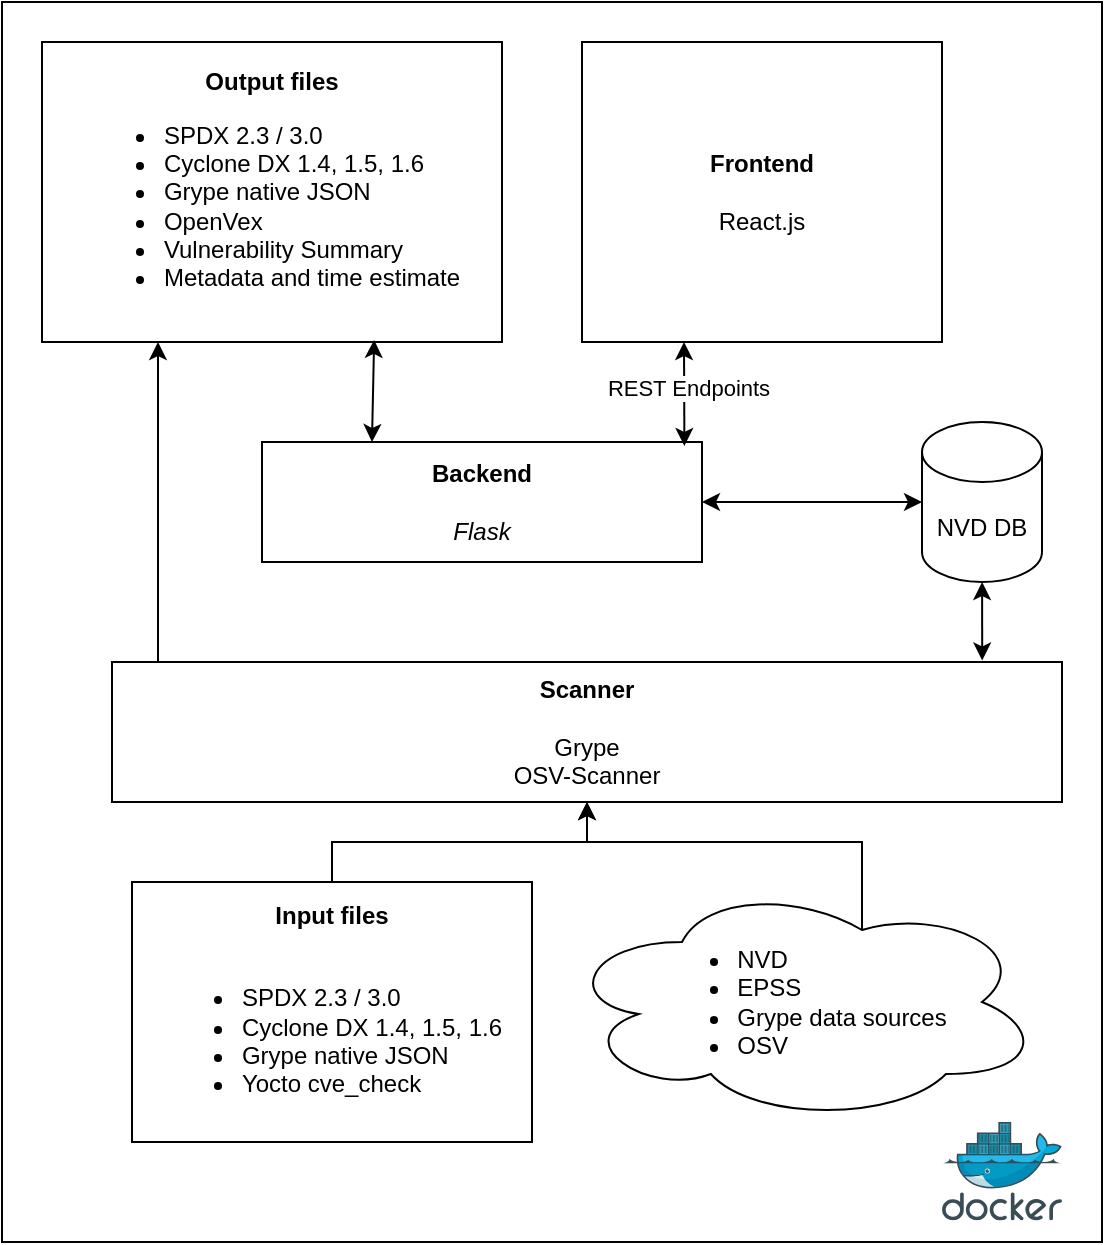 <mxfile version="28.0.7">
  <diagram name="Page-1" id="O9cZnakMPCCxKbCnEHig">
    <mxGraphModel dx="1360" dy="795" grid="1" gridSize="10" guides="1" tooltips="1" connect="1" arrows="1" fold="1" page="1" pageScale="1" pageWidth="827" pageHeight="1169" math="0" shadow="0">
      <root>
        <mxCell id="0" />
        <mxCell id="1" parent="0" />
        <mxCell id="w04VrdfiPO-MdQNM-RxS-25" value="" style="rounded=0;whiteSpace=wrap;html=1;" parent="1" vertex="1">
          <mxGeometry x="160" y="170" width="550" height="620" as="geometry" />
        </mxCell>
        <mxCell id="yyFtugxNB-FQNH4gExrw-10" style="edgeStyle=orthogonalEdgeStyle;rounded=0;orthogonalLoop=1;jettySize=auto;html=1;" parent="1" source="Vgy7d_6snQaTO5vtcXRp-3" target="w04VrdfiPO-MdQNM-RxS-10" edge="1">
          <mxGeometry relative="1" as="geometry" />
        </mxCell>
        <mxCell id="Vgy7d_6snQaTO5vtcXRp-3" value="&lt;b&gt;Input files&lt;/b&gt;&lt;div&gt;&lt;br&gt;&lt;/div&gt;&lt;div align=&quot;left&quot;&gt;&lt;ul&gt;&lt;li&gt;SPDX 2.3 / 3.0&lt;/li&gt;&lt;li&gt;Cyclone DX 1.4, 1.5, 1.6&lt;/li&gt;&lt;li&gt;Grype native JSON&lt;/li&gt;&lt;li&gt;Yocto cve_check&lt;/li&gt;&lt;/ul&gt;&lt;/div&gt;" style="rounded=0;whiteSpace=wrap;html=1;" parent="1" vertex="1">
          <mxGeometry x="225" y="610" width="200" height="130" as="geometry" />
        </mxCell>
        <mxCell id="Vgy7d_6snQaTO5vtcXRp-13" value="&lt;b&gt;Output files&lt;/b&gt;&lt;div&gt;&lt;div align=&quot;left&quot;&gt;&lt;ul&gt;&lt;li&gt;&lt;div&gt;SPDX 2.3 / 3.0&lt;/div&gt;&lt;/li&gt;&lt;li&gt;&lt;div&gt;Cyclone DX 1.4, 1.5, 1.6&lt;/div&gt;&lt;/li&gt;&lt;li&gt;&lt;div&gt;Grype native JSON&lt;/div&gt;&lt;/li&gt;&lt;li&gt;OpenVex&lt;/li&gt;&lt;li&gt;Vulnerability Summary&lt;/li&gt;&lt;li&gt;Metadata and time estimate&lt;/li&gt;&lt;/ul&gt;&lt;/div&gt;&lt;/div&gt;" style="rounded=0;whiteSpace=wrap;html=1;" parent="1" vertex="1">
          <mxGeometry x="180" y="190" width="230" height="150" as="geometry" />
        </mxCell>
        <mxCell id="w04VrdfiPO-MdQNM-RxS-1" value="&lt;div&gt;&lt;b&gt;Backend&lt;/b&gt;&lt;/div&gt;&lt;div&gt;&lt;b&gt;&lt;br&gt;&lt;/b&gt;&lt;/div&gt;&lt;i&gt;Flask&lt;/i&gt;" style="rounded=0;whiteSpace=wrap;html=1;" parent="1" vertex="1">
          <mxGeometry x="290" y="390" width="220" height="60" as="geometry" />
        </mxCell>
        <mxCell id="w04VrdfiPO-MdQNM-RxS-2" value="&lt;div&gt;&lt;b&gt;Frontend&lt;/b&gt;&lt;/div&gt;&lt;div&gt;&lt;b&gt;&lt;br&gt;&lt;/b&gt;&lt;/div&gt;React.js" style="rounded=0;whiteSpace=wrap;html=1;" parent="1" vertex="1">
          <mxGeometry x="450" y="190" width="180" height="150" as="geometry" />
        </mxCell>
        <mxCell id="w04VrdfiPO-MdQNM-RxS-3" value="" style="endArrow=classic;startArrow=classic;html=1;rounded=0;exitX=0.96;exitY=0.033;exitDx=0;exitDy=0;exitPerimeter=0;" parent="1" edge="1" source="w04VrdfiPO-MdQNM-RxS-1">
          <mxGeometry width="50" height="50" relative="1" as="geometry">
            <mxPoint x="500.0" y="390" as="sourcePoint" />
            <mxPoint x="501" y="340" as="targetPoint" />
          </mxGeometry>
        </mxCell>
        <mxCell id="w04VrdfiPO-MdQNM-RxS-4" value="REST Endpoints" style="edgeLabel;html=1;align=center;verticalAlign=middle;resizable=0;points=[];" parent="w04VrdfiPO-MdQNM-RxS-3" vertex="1" connectable="0">
          <mxGeometry x="0.14" y="-2" relative="1" as="geometry">
            <mxPoint as="offset" />
          </mxGeometry>
        </mxCell>
        <mxCell id="yyFtugxNB-FQNH4gExrw-12" style="edgeStyle=orthogonalEdgeStyle;rounded=0;orthogonalLoop=1;jettySize=auto;html=1;entryX=0.25;entryY=1;entryDx=0;entryDy=0;" parent="1" edge="1" target="Vgy7d_6snQaTO5vtcXRp-13">
          <mxGeometry relative="1" as="geometry">
            <mxPoint x="230" y="500" as="sourcePoint" />
            <mxPoint x="230" y="320" as="targetPoint" />
            <Array as="points">
              <mxPoint x="238" y="500" />
              <mxPoint x="238" y="340" />
            </Array>
          </mxGeometry>
        </mxCell>
        <mxCell id="w04VrdfiPO-MdQNM-RxS-10" value="&lt;b&gt;Scanner&lt;/b&gt;&lt;br&gt;&lt;br&gt;Grype&lt;br&gt;OSV-Scanner" style="rounded=0;whiteSpace=wrap;html=1;" parent="1" vertex="1">
          <mxGeometry x="215" y="500" width="475" height="70" as="geometry" />
        </mxCell>
        <mxCell id="yyFtugxNB-FQNH4gExrw-11" style="edgeStyle=orthogonalEdgeStyle;rounded=0;orthogonalLoop=1;jettySize=auto;html=1;exitX=0.625;exitY=0.2;exitDx=0;exitDy=0;exitPerimeter=0;" parent="1" source="w04VrdfiPO-MdQNM-RxS-19" target="w04VrdfiPO-MdQNM-RxS-10" edge="1">
          <mxGeometry relative="1" as="geometry" />
        </mxCell>
        <mxCell id="w04VrdfiPO-MdQNM-RxS-19" value="&lt;div align=&quot;left&quot;&gt;&lt;ul&gt;&lt;li&gt;NVD&lt;/li&gt;&lt;li&gt;EPSS&lt;/li&gt;&lt;li&gt;Grype data sources&lt;/li&gt;&lt;li&gt;OSV&lt;/li&gt;&lt;/ul&gt;&lt;/div&gt;" style="ellipse;shape=cloud;whiteSpace=wrap;html=1;" parent="1" vertex="1">
          <mxGeometry x="440" y="610" width="240" height="120" as="geometry" />
        </mxCell>
        <mxCell id="w04VrdfiPO-MdQNM-RxS-26" value="" style="image;sketch=0;aspect=fixed;html=1;points=[];align=center;fontSize=12;image=img/lib/mscae/Docker.svg;" parent="1" vertex="1">
          <mxGeometry x="630" y="730" width="60" height="49.2" as="geometry" />
        </mxCell>
        <mxCell id="ymnyfKszE4n6buurgdqO-7" value="NVD DB" style="shape=cylinder3;whiteSpace=wrap;html=1;boundedLbl=1;backgroundOutline=1;size=15;" parent="1" vertex="1">
          <mxGeometry x="620" y="380" width="60" height="80" as="geometry" />
        </mxCell>
        <mxCell id="ymnyfKszE4n6buurgdqO-8" value="" style="endArrow=classic;startArrow=classic;html=1;rounded=0;entryX=0;entryY=0.5;entryDx=0;entryDy=0;entryPerimeter=0;exitX=1;exitY=0.5;exitDx=0;exitDy=0;" parent="1" target="ymnyfKszE4n6buurgdqO-7" edge="1" source="w04VrdfiPO-MdQNM-RxS-1">
          <mxGeometry width="50" height="50" relative="1" as="geometry">
            <mxPoint x="540" y="419.5" as="sourcePoint" />
            <mxPoint x="610" y="419.5" as="targetPoint" />
          </mxGeometry>
        </mxCell>
        <mxCell id="yyFtugxNB-FQNH4gExrw-3" value="" style="endArrow=classic;startArrow=classic;html=1;rounded=0;entryX=0.916;entryY=-0.011;entryDx=0;entryDy=0;entryPerimeter=0;" parent="1" source="ymnyfKszE4n6buurgdqO-7" target="w04VrdfiPO-MdQNM-RxS-10" edge="1">
          <mxGeometry width="50" height="50" relative="1" as="geometry">
            <mxPoint x="640" y="470" as="sourcePoint" />
            <mxPoint x="640" y="500" as="targetPoint" />
          </mxGeometry>
        </mxCell>
        <mxCell id="yyFtugxNB-FQNH4gExrw-15" value="" style="endArrow=classic;startArrow=classic;html=1;rounded=0;entryX=0.25;entryY=0;entryDx=0;entryDy=0;exitX=0.722;exitY=0.993;exitDx=0;exitDy=0;exitPerimeter=0;" parent="1" source="Vgy7d_6snQaTO5vtcXRp-13" target="w04VrdfiPO-MdQNM-RxS-1" edge="1">
          <mxGeometry width="50" height="50" relative="1" as="geometry">
            <mxPoint x="345" y="330" as="sourcePoint" />
            <mxPoint x="370" y="380" as="targetPoint" />
          </mxGeometry>
        </mxCell>
      </root>
    </mxGraphModel>
  </diagram>
</mxfile>
